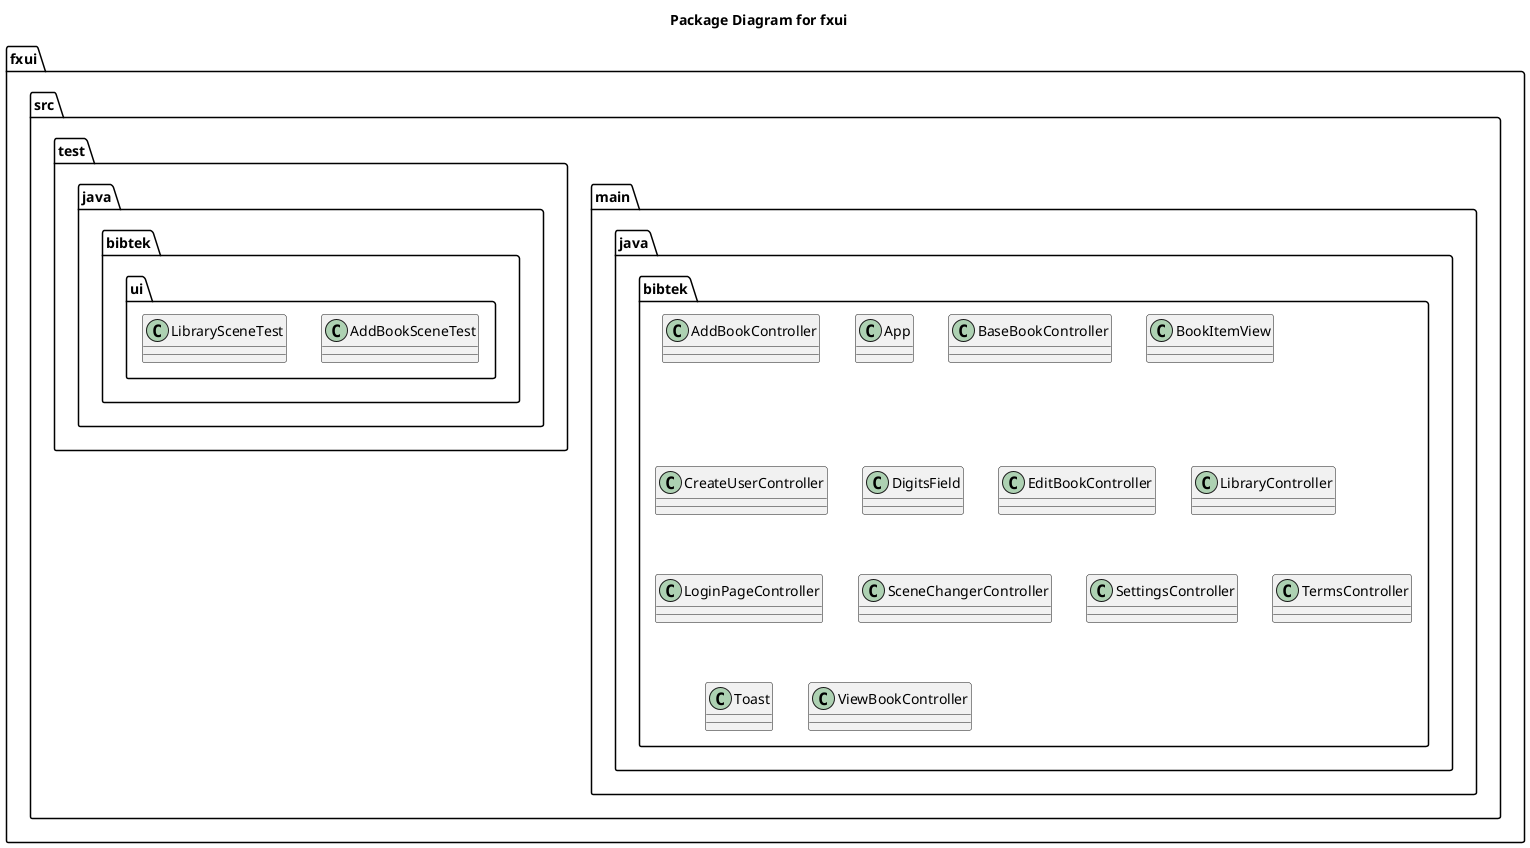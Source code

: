 @startuml fxuiPackageDiagram
title Package Diagram for fxui
namespace fxui {
    namespace src {
        namespace main.java.bibtek {
            class AddBookController
            class App
            class BaseBookController
            class BookItemView
            class CreateUserController
            class DigitsField
            class EditBookController
            class LibraryController
            class LoginPageController
            class SceneChangerController
            class SettingsController
            class TermsController
            class Toast
            class ViewBookController

        }
        namespace test.java.bibtek {
            namespace ui {
                class AddBookSceneTest
                class LibrarySceneTest
            }
        }
        
    }
}


@enduml
